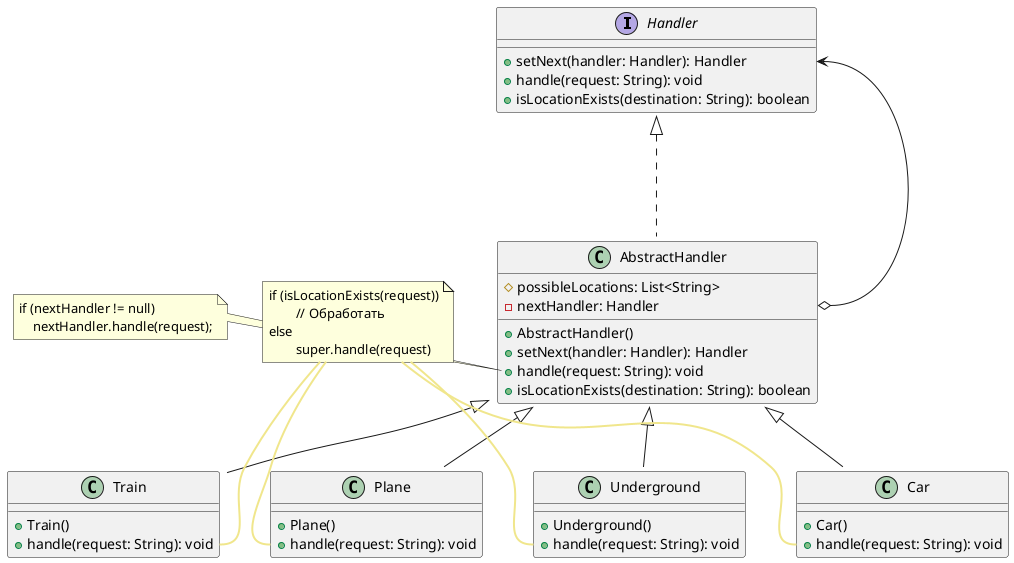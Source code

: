 @startuml

interface Handler {
    + setNext(handler: Handler): Handler
    + handle(request: String): void
    + isLocationExists(destination: String): boolean
}

class AbstractHandler {
    # possibleLocations: List<String>
    - nextHandler: Handler
    + AbstractHandler()
    + setNext(handler: Handler): Handler
    + handle(request: String): void
    + isLocationExists(destination: String): boolean
}

class Underground extends AbstractHandler {
    + Underground()
    + handle(request: String): void
}

class Car extends AbstractHandler {
    + Car()
    + handle(request: String): void
}

class Train extends AbstractHandler {
    + Train()
    +  handle(request: String): void
}

class Plane extends AbstractHandler {
    + Plane()
    + handle(request: String): void
}

AbstractHandler::nextHandler o---> Handler::Handler
AbstractHandler .up.|> Handler

note left of AbstractHandler::handle
        if (nextHandler != null)
            nextHandler.handle(request);
end note

note "if (isLocationExists(request))\n\t// Обработать\nelse\n\tsuper.handle(request)" as N1
N1 -- Underground::handle #line:khaki;line.bold
N1 -- Car::handle #line:khaki;line.bold
N1 -- Train::handle #line:khaki;line.bold
N1 -- Plane::handle #line:khaki;line.bold

@enduml